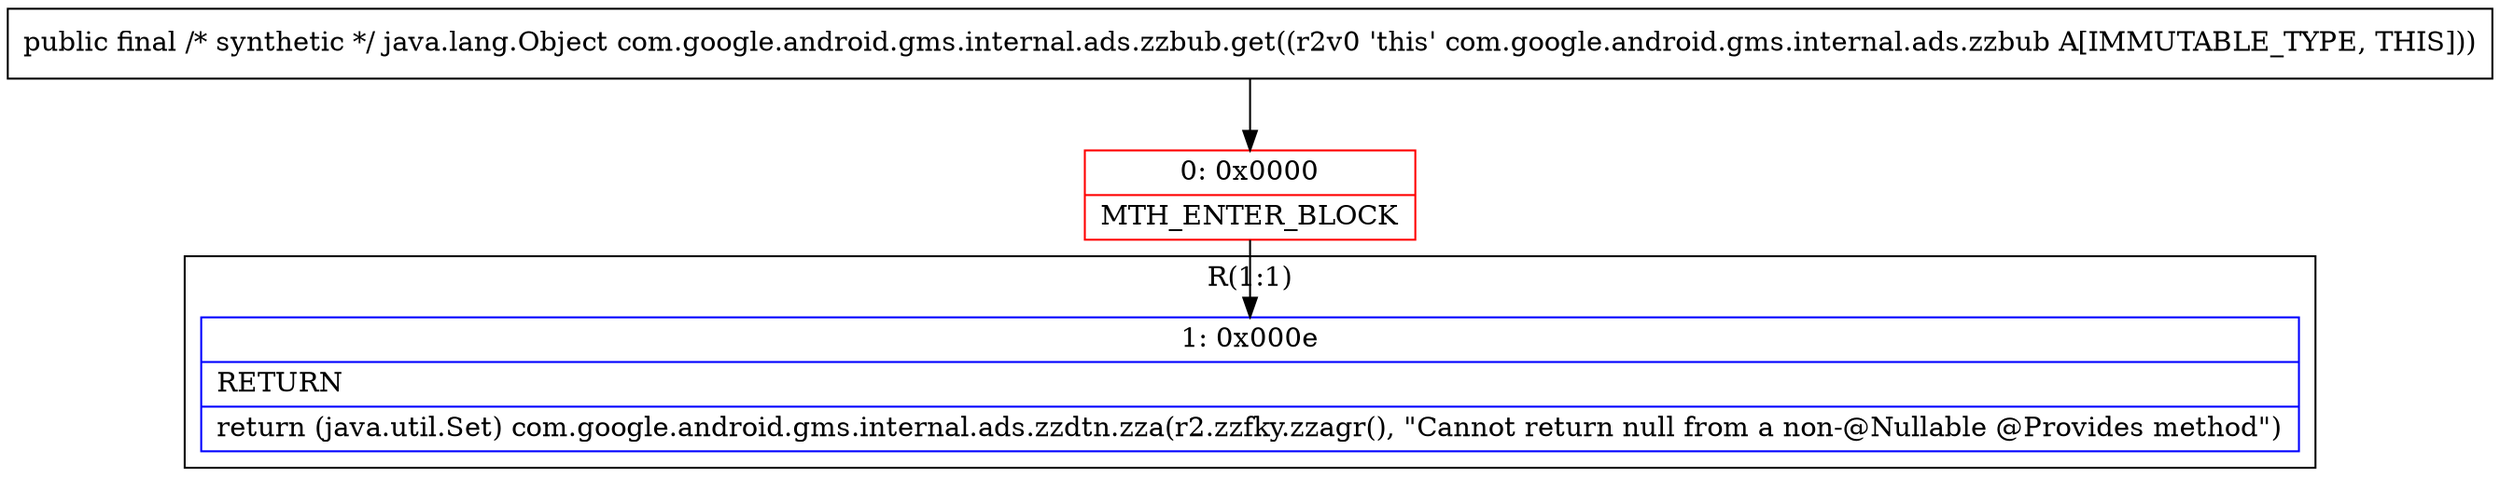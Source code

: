 digraph "CFG forcom.google.android.gms.internal.ads.zzbub.get()Ljava\/lang\/Object;" {
subgraph cluster_Region_1738215037 {
label = "R(1:1)";
node [shape=record,color=blue];
Node_1 [shape=record,label="{1\:\ 0x000e|RETURN\l|return (java.util.Set) com.google.android.gms.internal.ads.zzdtn.zza(r2.zzfky.zzagr(), \"Cannot return null from a non\-@Nullable @Provides method\")\l}"];
}
Node_0 [shape=record,color=red,label="{0\:\ 0x0000|MTH_ENTER_BLOCK\l}"];
MethodNode[shape=record,label="{public final \/* synthetic *\/ java.lang.Object com.google.android.gms.internal.ads.zzbub.get((r2v0 'this' com.google.android.gms.internal.ads.zzbub A[IMMUTABLE_TYPE, THIS])) }"];
MethodNode -> Node_0;
Node_0 -> Node_1;
}

